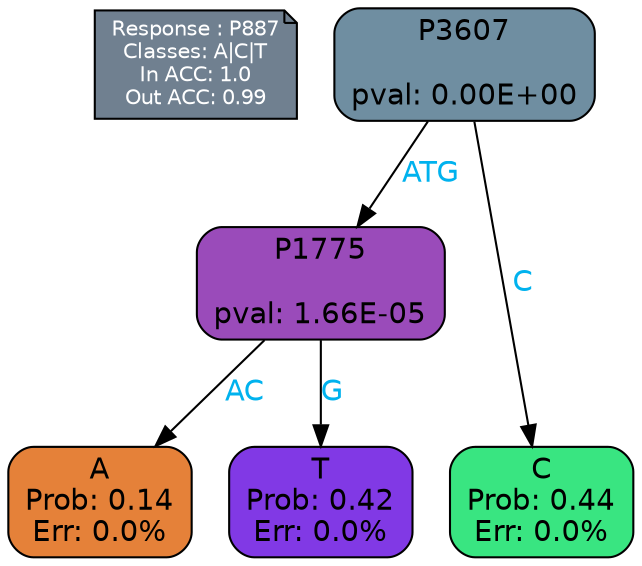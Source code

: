 digraph Tree {
node [shape=box, style="filled, rounded", color="black", fontname=helvetica] ;
graph [ranksep=equally, splines=polylines, bgcolor=transparent, dpi=600] ;
edge [fontname=helvetica] ;
LEGEND [label="Response : P887
Classes: A|C|T
In ACC: 1.0
Out ACC: 0.99
",shape=note,align=left,style=filled,fillcolor="slategray",fontcolor="white",fontsize=10];1 [label="P3607

pval: 0.00E+00", fillcolor="#6f8ea1"] ;
2 [label="P1775

pval: 1.66E-05", fillcolor="#9a4bba"] ;
3 [label="A
Prob: 0.14
Err: 0.0%", fillcolor="#e58139"] ;
4 [label="T
Prob: 0.42
Err: 0.0%", fillcolor="#8139e5"] ;
5 [label="C
Prob: 0.44
Err: 0.0%", fillcolor="#39e581"] ;
1 -> 2 [label="ATG",fontcolor=deepskyblue2] ;
1 -> 5 [label="C",fontcolor=deepskyblue2] ;
2 -> 3 [label="AC",fontcolor=deepskyblue2] ;
2 -> 4 [label="G",fontcolor=deepskyblue2] ;
{rank = same; 3;4;5;}{rank = same; LEGEND;1;}}